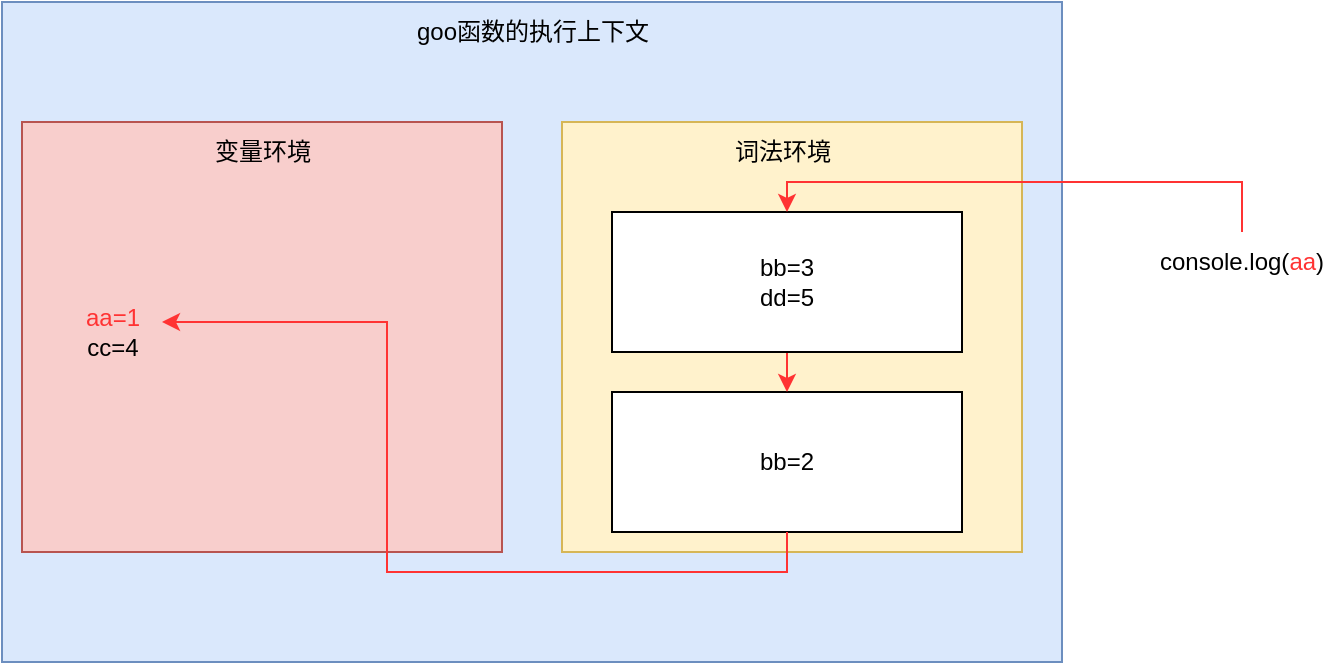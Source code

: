 <mxfile version="20.5.1" type="github">
  <diagram id="HLPGwT5bYTU5-uB_MpvR" name="第 1 页">
    <mxGraphModel dx="1550" dy="835" grid="1" gridSize="10" guides="1" tooltips="1" connect="1" arrows="1" fold="1" page="1" pageScale="1" pageWidth="827" pageHeight="1169" math="0" shadow="0">
      <root>
        <mxCell id="0" />
        <mxCell id="1" parent="0" />
        <mxCell id="_xAtVMIxaWQfQTgmSRaY-1" value="" style="rounded=0;whiteSpace=wrap;html=1;fillColor=#dae8fc;strokeColor=#6c8ebf;" vertex="1" parent="1">
          <mxGeometry x="40" y="260" width="530" height="330" as="geometry" />
        </mxCell>
        <mxCell id="_xAtVMIxaWQfQTgmSRaY-2" value="goo函数的执行上下文" style="text;html=1;align=center;verticalAlign=middle;resizable=0;points=[];autosize=1;strokeColor=none;fillColor=none;" vertex="1" parent="1">
          <mxGeometry x="235" y="260" width="140" height="30" as="geometry" />
        </mxCell>
        <mxCell id="_xAtVMIxaWQfQTgmSRaY-3" value="" style="rounded=0;whiteSpace=wrap;html=1;fillColor=#f8cecc;strokeColor=#b85450;" vertex="1" parent="1">
          <mxGeometry x="50" y="320" width="240" height="215" as="geometry" />
        </mxCell>
        <mxCell id="_xAtVMIxaWQfQTgmSRaY-4" value="变量环境" style="text;html=1;align=center;verticalAlign=middle;resizable=0;points=[];autosize=1;strokeColor=none;fillColor=none;" vertex="1" parent="1">
          <mxGeometry x="135" y="320" width="70" height="30" as="geometry" />
        </mxCell>
        <mxCell id="_xAtVMIxaWQfQTgmSRaY-5" value="&lt;font color=&quot;#ff3333&quot;&gt;aa=1&lt;/font&gt;&lt;br&gt;cc=4" style="text;html=1;align=center;verticalAlign=middle;resizable=0;points=[];autosize=1;strokeColor=none;fillColor=none;" vertex="1" parent="1">
          <mxGeometry x="70" y="405" width="50" height="40" as="geometry" />
        </mxCell>
        <mxCell id="_xAtVMIxaWQfQTgmSRaY-15" value="" style="group" vertex="1" connectable="0" parent="1">
          <mxGeometry x="320" y="320" width="230" height="215" as="geometry" />
        </mxCell>
        <mxCell id="_xAtVMIxaWQfQTgmSRaY-7" value="" style="rounded=0;whiteSpace=wrap;html=1;fillColor=#fff2cc;strokeColor=#d6b656;" vertex="1" parent="_xAtVMIxaWQfQTgmSRaY-15">
          <mxGeometry width="230" height="215" as="geometry" />
        </mxCell>
        <mxCell id="_xAtVMIxaWQfQTgmSRaY-8" value="词法环境" style="text;html=1;align=center;verticalAlign=middle;resizable=0;points=[];autosize=1;strokeColor=none;fillColor=none;" vertex="1" parent="_xAtVMIxaWQfQTgmSRaY-15">
          <mxGeometry x="75" width="70" height="30" as="geometry" />
        </mxCell>
        <mxCell id="_xAtVMIxaWQfQTgmSRaY-10" value="bb=2" style="rounded=0;whiteSpace=wrap;html=1;" vertex="1" parent="_xAtVMIxaWQfQTgmSRaY-15">
          <mxGeometry x="25" y="135" width="175" height="70" as="geometry" />
        </mxCell>
        <mxCell id="_xAtVMIxaWQfQTgmSRaY-21" style="edgeStyle=orthogonalEdgeStyle;rounded=0;orthogonalLoop=1;jettySize=auto;html=1;exitX=0.5;exitY=1;exitDx=0;exitDy=0;entryX=0.5;entryY=0;entryDx=0;entryDy=0;strokeColor=#FF3333;" edge="1" parent="_xAtVMIxaWQfQTgmSRaY-15" source="_xAtVMIxaWQfQTgmSRaY-12" target="_xAtVMIxaWQfQTgmSRaY-10">
          <mxGeometry relative="1" as="geometry" />
        </mxCell>
        <mxCell id="_xAtVMIxaWQfQTgmSRaY-12" value="bb=3&lt;br&gt;dd=5" style="rounded=0;whiteSpace=wrap;html=1;" vertex="1" parent="_xAtVMIxaWQfQTgmSRaY-15">
          <mxGeometry x="25" y="45" width="175" height="70" as="geometry" />
        </mxCell>
        <mxCell id="_xAtVMIxaWQfQTgmSRaY-20" style="edgeStyle=orthogonalEdgeStyle;rounded=0;orthogonalLoop=1;jettySize=auto;html=1;exitX=0.5;exitY=0;exitDx=0;exitDy=0;entryX=0.5;entryY=0;entryDx=0;entryDy=0;strokeColor=#FF3333;" edge="1" parent="1" source="_xAtVMIxaWQfQTgmSRaY-16" target="_xAtVMIxaWQfQTgmSRaY-12">
          <mxGeometry relative="1" as="geometry">
            <Array as="points">
              <mxPoint x="433" y="350" />
            </Array>
          </mxGeometry>
        </mxCell>
        <mxCell id="_xAtVMIxaWQfQTgmSRaY-16" value="console.log(&lt;font color=&quot;#ff3333&quot;&gt;aa&lt;/font&gt;)" style="text;html=1;strokeColor=none;fillColor=none;align=center;verticalAlign=middle;whiteSpace=wrap;rounded=0;" vertex="1" parent="1">
          <mxGeometry x="630" y="375" width="60" height="30" as="geometry" />
        </mxCell>
        <mxCell id="_xAtVMIxaWQfQTgmSRaY-24" style="edgeStyle=orthogonalEdgeStyle;rounded=0;orthogonalLoop=1;jettySize=auto;html=1;exitX=0.5;exitY=1;exitDx=0;exitDy=0;entryX=1;entryY=0.375;entryDx=0;entryDy=0;entryPerimeter=0;strokeColor=#FF3333;" edge="1" parent="1" source="_xAtVMIxaWQfQTgmSRaY-10" target="_xAtVMIxaWQfQTgmSRaY-5">
          <mxGeometry relative="1" as="geometry" />
        </mxCell>
      </root>
    </mxGraphModel>
  </diagram>
</mxfile>
